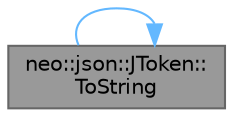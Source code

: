 digraph "neo::json::JToken::ToString"
{
 // LATEX_PDF_SIZE
  bgcolor="transparent";
  edge [fontname=Helvetica,fontsize=10,labelfontname=Helvetica,labelfontsize=10];
  node [fontname=Helvetica,fontsize=10,shape=box,height=0.2,width=0.4];
  rankdir="LR";
  Node1 [id="Node000001",label="neo::json::JToken::\lToString",height=0.2,width=0.4,color="gray40", fillcolor="grey60", style="filled", fontcolor="black",tooltip="Converts this token to a string representation."];
  Node1 -> Node1 [id="edge1_Node000001_Node000001",color="steelblue1",style="solid",tooltip=" "];
}
